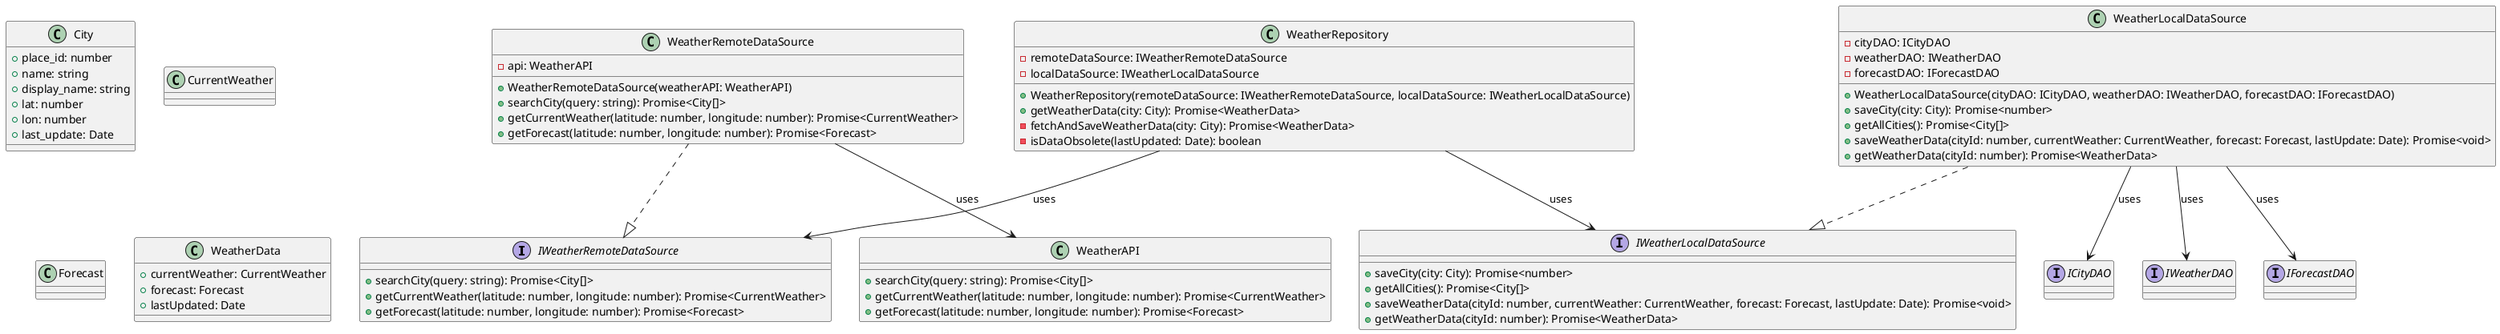@startuml
' Define interfaces for data sources
interface IWeatherRemoteDataSource {
  + searchCity(query: string): Promise<City[]>
  + getCurrentWeather(latitude: number, longitude: number): Promise<CurrentWeather>
  + getForecast(latitude: number, longitude: number): Promise<Forecast>
}

interface IWeatherLocalDataSource {
  + saveCity(city: City): Promise<number>
  + getAllCities(): Promise<City[]>
  + saveWeatherData(cityId: number, currentWeather: CurrentWeather, forecast: Forecast, lastUpdate: Date): Promise<void>
  + getWeatherData(cityId: number): Promise<WeatherData>
}

' Define DAO interfaces (local data access)
interface ICityDAO { }
interface IWeatherDAO { }
interface IForecastDAO { }

' Define the WeatherRepository class
class WeatherRepository {
  - remoteDataSource: IWeatherRemoteDataSource
  - localDataSource: IWeatherLocalDataSource
  + WeatherRepository(remoteDataSource: IWeatherRemoteDataSource, localDataSource: IWeatherLocalDataSource)
  + getWeatherData(city: City): Promise<WeatherData>
  - fetchAndSaveWeatherData(city: City): Promise<WeatherData>
  - isDataObsolete(lastUpdated: Date): boolean
}

' Define concrete implementations for remote and local data sources
class WeatherRemoteDataSource {
  - api: WeatherAPI
  + WeatherRemoteDataSource(weatherAPI: WeatherAPI)
  + searchCity(query: string): Promise<City[]>
  + getCurrentWeather(latitude: number, longitude: number): Promise<CurrentWeather>
  + getForecast(latitude: number, longitude: number): Promise<Forecast>
}
WeatherRemoteDataSource ..|> IWeatherRemoteDataSource

class WeatherLocalDataSource {
  - cityDAO: ICityDAO
  - weatherDAO: IWeatherDAO
  - forecastDAO: IForecastDAO
  + WeatherLocalDataSource(cityDAO: ICityDAO, weatherDAO: IWeatherDAO, forecastDAO: IForecastDAO)
  + saveCity(city: City): Promise<number>
  + getAllCities(): Promise<City[]>
  + saveWeatherData(cityId: number, currentWeather: CurrentWeather, forecast: Forecast, lastUpdate: Date): Promise<void>
  + getWeatherData(cityId: number): Promise<WeatherData>
}
WeatherLocalDataSource ..|> IWeatherLocalDataSource

' Define dependency for WeatherRepository
WeatherRepository --> IWeatherRemoteDataSource : uses
WeatherRepository --> IWeatherLocalDataSource : uses

' Define supporting classes for remote API and DTOs
class WeatherAPI {
  + searchCity(query: string): Promise<City[]>
  + getCurrentWeather(latitude: number, longitude: number): Promise<CurrentWeather>
  + getForecast(latitude: number, longitude: number): Promise<Forecast>
}

class City {
  + place_id: number
  + name: string
  + display_name: string
  + lat: number
  + lon: number
  + last_update: Date
}

class CurrentWeather {
  ' Weather properties...
}

class Forecast {
  ' Forecast properties...
}

class WeatherData {
  + currentWeather: CurrentWeather
  + forecast: Forecast
  + lastUpdated: Date
}

' Associations
WeatherRemoteDataSource --> WeatherAPI : uses
WeatherLocalDataSource --> ICityDAO : uses
WeatherLocalDataSource --> IWeatherDAO : uses
WeatherLocalDataSource --> IForecastDAO : uses

@enduml
